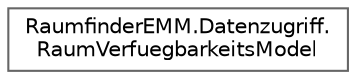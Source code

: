 digraph "Graphical Class Hierarchy"
{
 // LATEX_PDF_SIZE
  bgcolor="transparent";
  edge [fontname=Helvetica,fontsize=10,labelfontname=Helvetica,labelfontsize=10];
  node [fontname=Helvetica,fontsize=10,shape=box,height=0.2,width=0.4];
  rankdir="LR";
  Node0 [label="RaumfinderEMM.Datenzugriff.\lRaumVerfuegbarkeitsModel",height=0.2,width=0.4,color="grey40", fillcolor="white", style="filled",URL="$class_raumfinder_e_m_m_1_1_datenzugriff_1_1_raum_verfuegbarkeits_model.html",tooltip="Class for the definition of the structure of a RaumVerfuegbarkeit object in the database A RaumVerfue..."];
}
